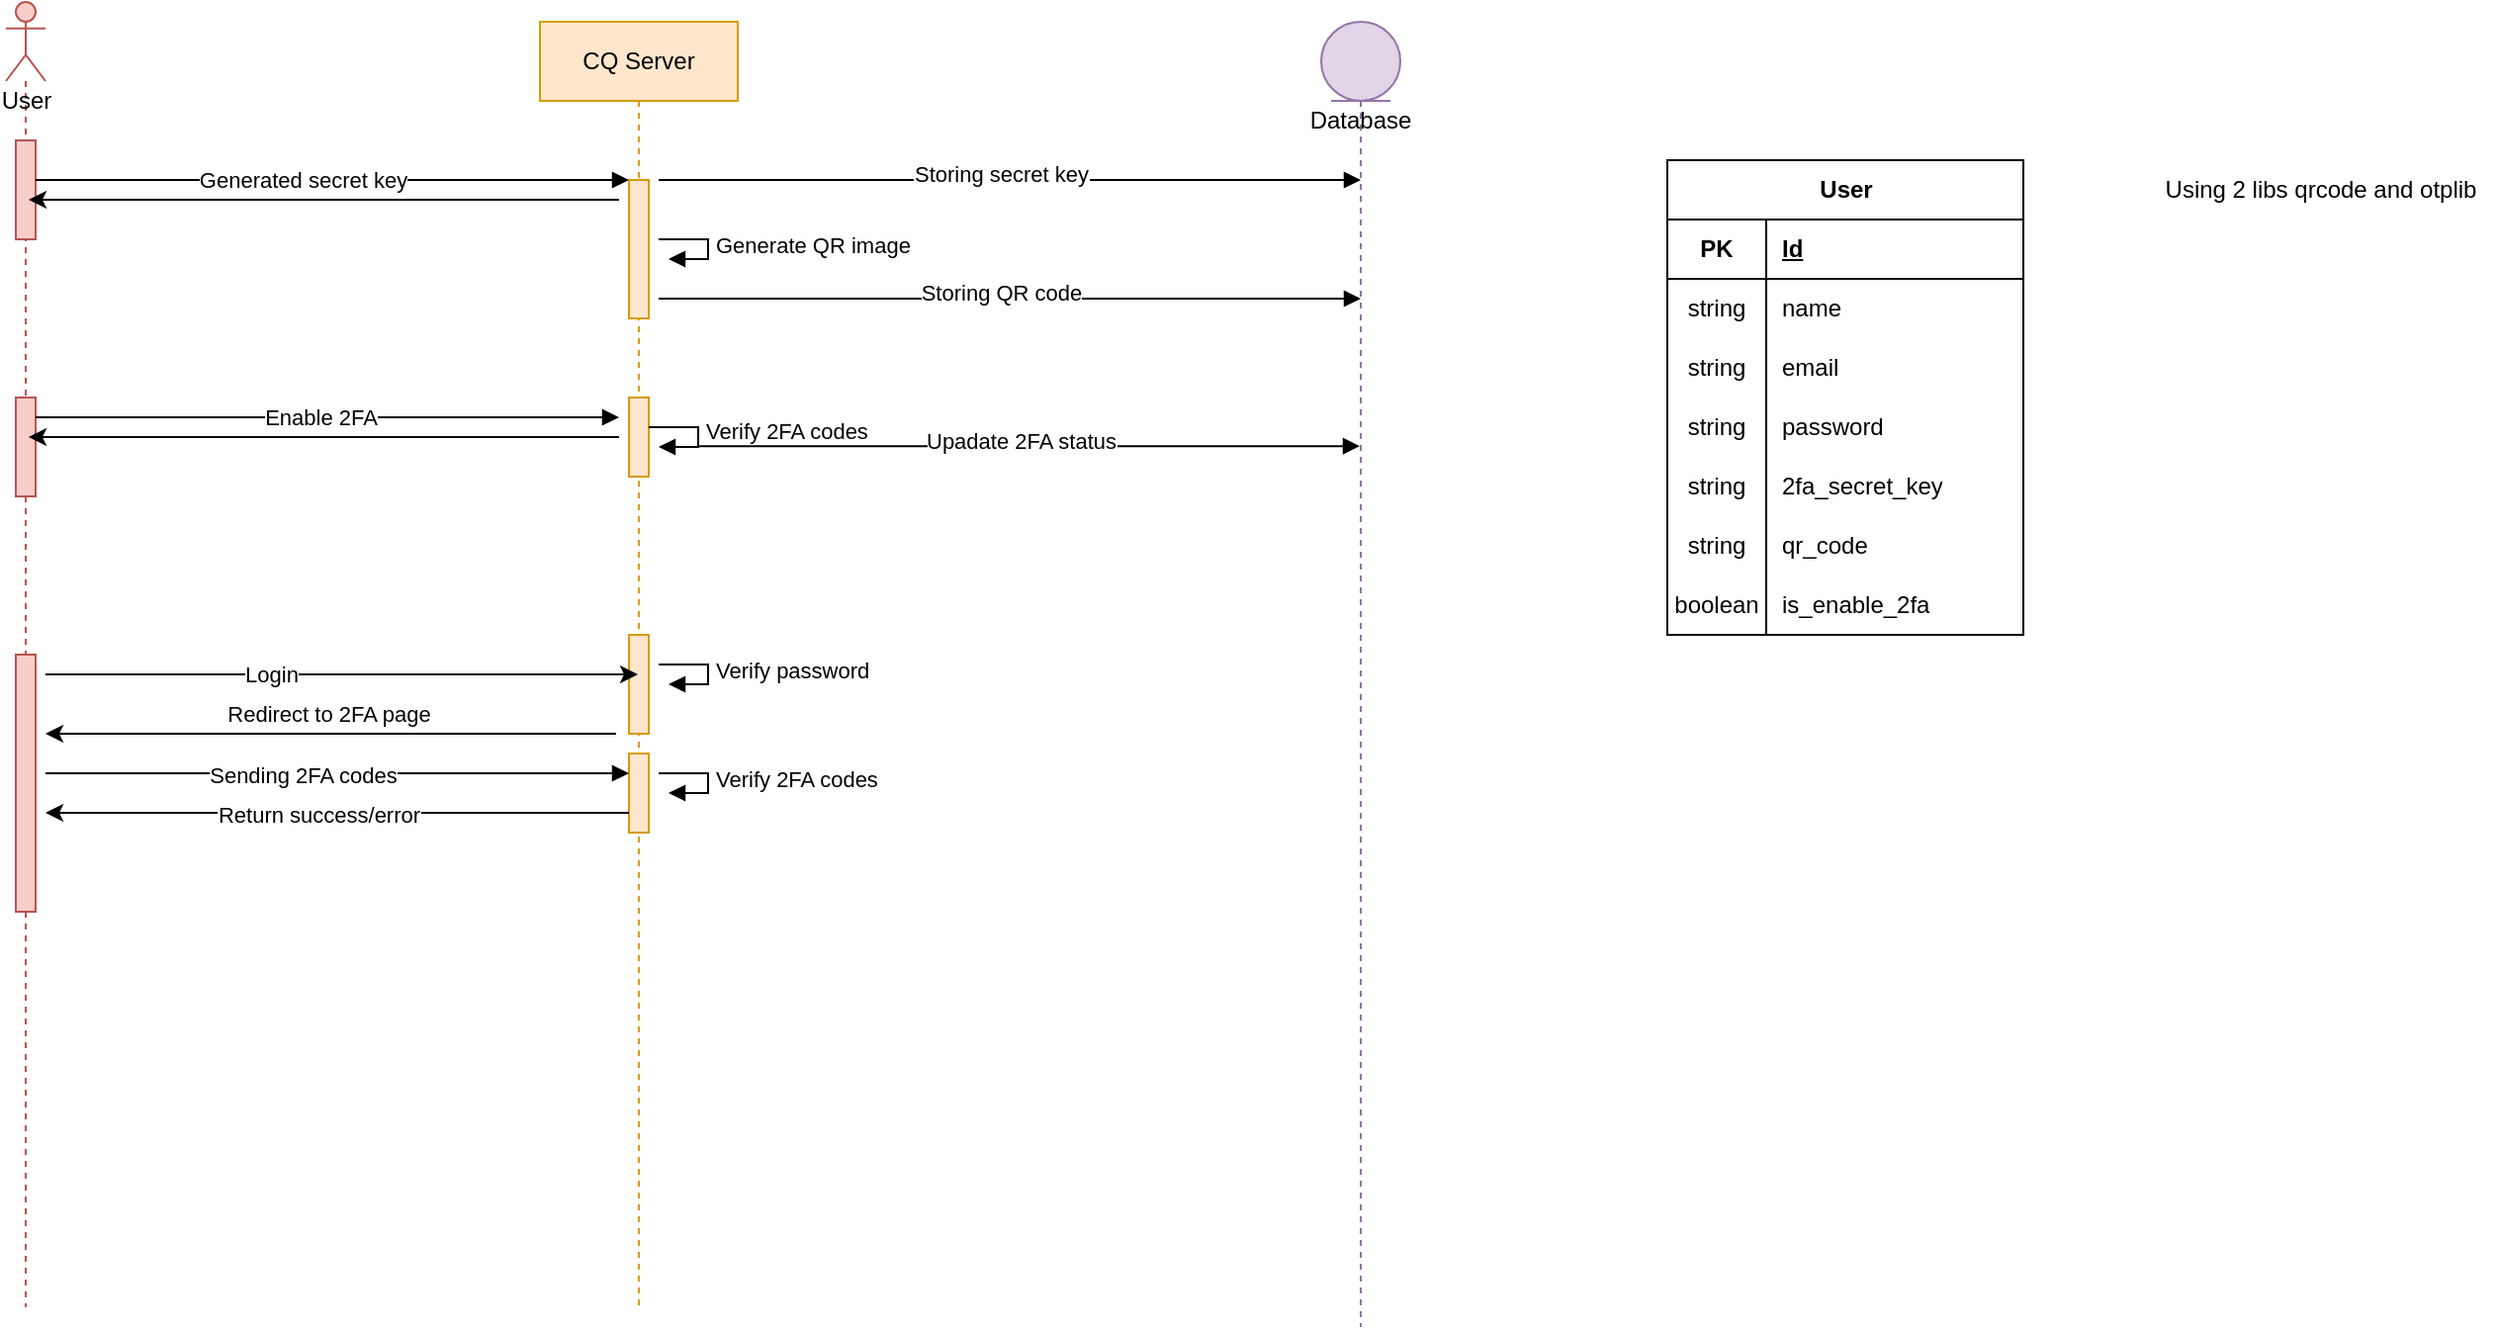 <mxfile version="24.7.6">
  <diagram name="Page-1" id="0Bnyg_5KxDAGfdB3GQrT">
    <mxGraphModel dx="2701" dy="924" grid="1" gridSize="10" guides="1" tooltips="1" connect="1" arrows="1" fold="1" page="1" pageScale="1" pageWidth="850" pageHeight="1100" math="0" shadow="0">
      <root>
        <mxCell id="0" />
        <mxCell id="1" parent="0" />
        <mxCell id="78_CdCyPFsRvzOvAjw7i-1" value="User" style="shape=umlLifeline;participant=umlActor;perimeter=lifelinePerimeter;html=1;container=1;collapsible=0;recursiveResize=0;verticalAlign=top;spacingTop=36;outlineConnect=0;size=40;fillColor=#f8cecc;strokeColor=#b85450;" vertex="1" parent="1">
          <mxGeometry x="-120" y="200" width="20" height="660" as="geometry" />
        </mxCell>
        <mxCell id="78_CdCyPFsRvzOvAjw7i-2" value="" style="html=1;points=[];perimeter=orthogonalPerimeter;fillColor=#f8cecc;strokeColor=#b85450;" vertex="1" parent="78_CdCyPFsRvzOvAjw7i-1">
          <mxGeometry x="5" y="70" width="10" height="50" as="geometry" />
        </mxCell>
        <mxCell id="78_CdCyPFsRvzOvAjw7i-56" value="" style="html=1;points=[];perimeter=orthogonalPerimeter;fillColor=#f8cecc;strokeColor=#b85450;" vertex="1" parent="78_CdCyPFsRvzOvAjw7i-1">
          <mxGeometry x="5" y="200" width="10" height="50" as="geometry" />
        </mxCell>
        <mxCell id="78_CdCyPFsRvzOvAjw7i-80" value="" style="html=1;points=[];perimeter=orthogonalPerimeter;fillColor=#f8cecc;strokeColor=#b85450;" vertex="1" parent="78_CdCyPFsRvzOvAjw7i-1">
          <mxGeometry x="5" y="330" width="10" height="130" as="geometry" />
        </mxCell>
        <mxCell id="78_CdCyPFsRvzOvAjw7i-3" value="CQ Server" style="shape=umlLifeline;perimeter=lifelinePerimeter;whiteSpace=wrap;html=1;container=1;collapsible=0;recursiveResize=0;outlineConnect=0;fillColor=#ffe6cc;strokeColor=#d79b00;" vertex="1" parent="1">
          <mxGeometry x="150" y="210" width="100" height="650" as="geometry" />
        </mxCell>
        <mxCell id="78_CdCyPFsRvzOvAjw7i-4" value="" style="html=1;points=[];perimeter=orthogonalPerimeter;fillColor=#ffe6cc;strokeColor=#d79b00;" vertex="1" parent="78_CdCyPFsRvzOvAjw7i-3">
          <mxGeometry x="45" y="80" width="10" height="70" as="geometry" />
        </mxCell>
        <mxCell id="78_CdCyPFsRvzOvAjw7i-61" value="" style="html=1;points=[];perimeter=orthogonalPerimeter;fillColor=#ffe6cc;strokeColor=#d79b00;" vertex="1" parent="78_CdCyPFsRvzOvAjw7i-3">
          <mxGeometry x="45" y="190" width="10" height="40" as="geometry" />
        </mxCell>
        <mxCell id="78_CdCyPFsRvzOvAjw7i-84" value="" style="html=1;points=[];perimeter=orthogonalPerimeter;fillColor=#ffe6cc;strokeColor=#d79b00;" vertex="1" parent="78_CdCyPFsRvzOvAjw7i-3">
          <mxGeometry x="45" y="310" width="10" height="50" as="geometry" />
        </mxCell>
        <mxCell id="78_CdCyPFsRvzOvAjw7i-92" value="Verify 2FA codes" style="edgeStyle=orthogonalEdgeStyle;html=1;align=left;spacingLeft=2;endArrow=block;rounded=0;entryX=1;entryY=0;" edge="1" parent="78_CdCyPFsRvzOvAjw7i-3">
          <mxGeometry x="-0.012" relative="1" as="geometry">
            <mxPoint x="55" y="205" as="sourcePoint" />
            <Array as="points">
              <mxPoint x="80" y="205" />
              <mxPoint x="80" y="215" />
            </Array>
            <mxPoint x="60" y="215" as="targetPoint" />
            <mxPoint as="offset" />
          </mxGeometry>
        </mxCell>
        <mxCell id="78_CdCyPFsRvzOvAjw7i-100" value="" style="html=1;points=[];perimeter=orthogonalPerimeter;fillColor=#ffe6cc;strokeColor=#d79b00;" vertex="1" parent="78_CdCyPFsRvzOvAjw7i-3">
          <mxGeometry x="45" y="370" width="10" height="40" as="geometry" />
        </mxCell>
        <mxCell id="78_CdCyPFsRvzOvAjw7i-101" value="" style="endArrow=classic;html=1;rounded=0;" edge="1" parent="78_CdCyPFsRvzOvAjw7i-3">
          <mxGeometry width="50" height="50" relative="1" as="geometry">
            <mxPoint x="45" y="400" as="sourcePoint" />
            <mxPoint x="-250" y="400" as="targetPoint" />
          </mxGeometry>
        </mxCell>
        <mxCell id="78_CdCyPFsRvzOvAjw7i-102" value="Return success/error" style="edgeLabel;html=1;align=center;verticalAlign=middle;resizable=0;points=[];" vertex="1" connectable="0" parent="78_CdCyPFsRvzOvAjw7i-101">
          <mxGeometry x="0.064" y="1" relative="1" as="geometry">
            <mxPoint as="offset" />
          </mxGeometry>
        </mxCell>
        <mxCell id="78_CdCyPFsRvzOvAjw7i-18" value="" style="html=1;verticalAlign=bottom;endArrow=block;entryX=0;entryY=0;rounded=0;" edge="1" parent="1" source="78_CdCyPFsRvzOvAjw7i-2" target="78_CdCyPFsRvzOvAjw7i-4">
          <mxGeometry relative="1" as="geometry">
            <mxPoint x="265" y="290" as="sourcePoint" />
          </mxGeometry>
        </mxCell>
        <mxCell id="78_CdCyPFsRvzOvAjw7i-22" value="Database" style="shape=umlLifeline;participant=umlEntity;perimeter=lifelinePerimeter;whiteSpace=wrap;html=1;container=1;collapsible=0;recursiveResize=0;verticalAlign=top;spacingTop=36;outlineConnect=0;fillColor=#e1d5e7;strokeColor=#9673a6;" vertex="1" parent="1">
          <mxGeometry x="545" y="210" width="40" height="660" as="geometry" />
        </mxCell>
        <mxCell id="78_CdCyPFsRvzOvAjw7i-32" value="" style="endArrow=classic;html=1;rounded=0;entryX=1.1;entryY=0.117;entryDx=0;entryDy=0;entryPerimeter=0;" edge="1" parent="1">
          <mxGeometry relative="1" as="geometry">
            <mxPoint x="190" y="300" as="sourcePoint" />
            <mxPoint x="-108.5" y="300.0" as="targetPoint" />
          </mxGeometry>
        </mxCell>
        <mxCell id="78_CdCyPFsRvzOvAjw7i-34" value="Generated secret key" style="edgeLabel;html=1;align=center;verticalAlign=middle;resizable=0;points=[];" vertex="1" connectable="0" parent="78_CdCyPFsRvzOvAjw7i-32">
          <mxGeometry x="0.019" y="1" relative="1" as="geometry">
            <mxPoint x="-8" y="-11" as="offset" />
          </mxGeometry>
        </mxCell>
        <mxCell id="78_CdCyPFsRvzOvAjw7i-49" value="" style="html=1;verticalAlign=bottom;endArrow=block;rounded=0;" edge="1" parent="1">
          <mxGeometry relative="1" as="geometry">
            <mxPoint x="210" y="290" as="sourcePoint" />
            <mxPoint x="565" y="290" as="targetPoint" />
          </mxGeometry>
        </mxCell>
        <mxCell id="78_CdCyPFsRvzOvAjw7i-50" value="Storing secret key" style="edgeLabel;html=1;align=center;verticalAlign=middle;resizable=0;points=[];" vertex="1" connectable="0" parent="78_CdCyPFsRvzOvAjw7i-49">
          <mxGeometry x="-0.025" y="3" relative="1" as="geometry">
            <mxPoint as="offset" />
          </mxGeometry>
        </mxCell>
        <mxCell id="78_CdCyPFsRvzOvAjw7i-70" value="Generate QR image" style="edgeStyle=orthogonalEdgeStyle;html=1;align=left;spacingLeft=2;endArrow=block;rounded=0;entryX=1;entryY=0;" edge="1" parent="1">
          <mxGeometry relative="1" as="geometry">
            <mxPoint x="210" y="320" as="sourcePoint" />
            <Array as="points">
              <mxPoint x="235" y="320" />
              <mxPoint x="235" y="330" />
            </Array>
            <mxPoint x="215" y="330" as="targetPoint" />
          </mxGeometry>
        </mxCell>
        <mxCell id="78_CdCyPFsRvzOvAjw7i-71" value="" style="html=1;verticalAlign=bottom;endArrow=block;rounded=0;" edge="1" parent="1">
          <mxGeometry relative="1" as="geometry">
            <mxPoint x="210" y="350" as="sourcePoint" />
            <mxPoint x="565" y="350" as="targetPoint" />
          </mxGeometry>
        </mxCell>
        <mxCell id="78_CdCyPFsRvzOvAjw7i-72" value="Storing QR code" style="edgeLabel;html=1;align=center;verticalAlign=middle;resizable=0;points=[];" vertex="1" connectable="0" parent="78_CdCyPFsRvzOvAjw7i-71">
          <mxGeometry x="-0.025" y="3" relative="1" as="geometry">
            <mxPoint as="offset" />
          </mxGeometry>
        </mxCell>
        <mxCell id="78_CdCyPFsRvzOvAjw7i-73" value="" style="html=1;verticalAlign=bottom;endArrow=block;rounded=0;" edge="1" parent="1">
          <mxGeometry relative="1" as="geometry">
            <mxPoint x="-105" y="410" as="sourcePoint" />
            <mxPoint x="190" y="410" as="targetPoint" />
          </mxGeometry>
        </mxCell>
        <mxCell id="78_CdCyPFsRvzOvAjw7i-74" value="" style="endArrow=classic;html=1;rounded=0;entryX=1.1;entryY=0.117;entryDx=0;entryDy=0;entryPerimeter=0;" edge="1" parent="1">
          <mxGeometry relative="1" as="geometry">
            <mxPoint x="190" y="420" as="sourcePoint" />
            <mxPoint x="-108.5" y="420.0" as="targetPoint" />
          </mxGeometry>
        </mxCell>
        <mxCell id="78_CdCyPFsRvzOvAjw7i-75" value="Enable 2FA" style="edgeLabel;html=1;align=center;verticalAlign=middle;resizable=0;points=[];" vertex="1" connectable="0" parent="78_CdCyPFsRvzOvAjw7i-74">
          <mxGeometry x="0.019" y="1" relative="1" as="geometry">
            <mxPoint x="1" y="-11" as="offset" />
          </mxGeometry>
        </mxCell>
        <mxCell id="78_CdCyPFsRvzOvAjw7i-78" value="" style="html=1;verticalAlign=bottom;endArrow=block;rounded=0;" edge="1" parent="1" target="78_CdCyPFsRvzOvAjw7i-22">
          <mxGeometry relative="1" as="geometry">
            <mxPoint x="230" y="424.6" as="sourcePoint" />
            <mxPoint x="545" y="424.6" as="targetPoint" />
          </mxGeometry>
        </mxCell>
        <mxCell id="78_CdCyPFsRvzOvAjw7i-79" value="Upadate 2FA status" style="edgeLabel;html=1;align=center;verticalAlign=middle;resizable=0;points=[];" vertex="1" connectable="0" parent="78_CdCyPFsRvzOvAjw7i-78">
          <mxGeometry x="-0.025" y="3" relative="1" as="geometry">
            <mxPoint as="offset" />
          </mxGeometry>
        </mxCell>
        <mxCell id="78_CdCyPFsRvzOvAjw7i-82" value="" style="endArrow=classic;html=1;rounded=0;" edge="1" parent="1" target="78_CdCyPFsRvzOvAjw7i-3">
          <mxGeometry width="50" height="50" relative="1" as="geometry">
            <mxPoint x="-100" y="540" as="sourcePoint" />
            <mxPoint x="-50" y="490" as="targetPoint" />
          </mxGeometry>
        </mxCell>
        <mxCell id="78_CdCyPFsRvzOvAjw7i-83" value="Login" style="edgeLabel;html=1;align=center;verticalAlign=middle;resizable=0;points=[];" vertex="1" connectable="0" parent="78_CdCyPFsRvzOvAjw7i-82">
          <mxGeometry x="-0.239" relative="1" as="geometry">
            <mxPoint as="offset" />
          </mxGeometry>
        </mxCell>
        <mxCell id="78_CdCyPFsRvzOvAjw7i-89" value="Verify password" style="edgeStyle=orthogonalEdgeStyle;html=1;align=left;spacingLeft=2;endArrow=block;rounded=0;entryX=1;entryY=0;" edge="1" parent="1">
          <mxGeometry relative="1" as="geometry">
            <mxPoint x="210" y="535" as="sourcePoint" />
            <Array as="points">
              <mxPoint x="235" y="535" />
              <mxPoint x="235" y="545" />
            </Array>
            <mxPoint x="215" y="545" as="targetPoint" />
          </mxGeometry>
        </mxCell>
        <mxCell id="78_CdCyPFsRvzOvAjw7i-90" value="" style="endArrow=classic;html=1;rounded=0;" edge="1" parent="1">
          <mxGeometry relative="1" as="geometry">
            <mxPoint x="188.5" y="570" as="sourcePoint" />
            <mxPoint x="-100" y="570" as="targetPoint" />
          </mxGeometry>
        </mxCell>
        <mxCell id="78_CdCyPFsRvzOvAjw7i-91" value="Redirect to 2FA page" style="edgeLabel;html=1;align=center;verticalAlign=middle;resizable=0;points=[];" vertex="1" connectable="0" parent="78_CdCyPFsRvzOvAjw7i-90">
          <mxGeometry x="0.019" y="1" relative="1" as="geometry">
            <mxPoint x="1" y="-11" as="offset" />
          </mxGeometry>
        </mxCell>
        <mxCell id="78_CdCyPFsRvzOvAjw7i-97" value="" style="html=1;verticalAlign=bottom;endArrow=block;rounded=0;" edge="1" parent="1">
          <mxGeometry relative="1" as="geometry">
            <mxPoint x="-100" y="590" as="sourcePoint" />
            <mxPoint x="195" y="590" as="targetPoint" />
          </mxGeometry>
        </mxCell>
        <mxCell id="78_CdCyPFsRvzOvAjw7i-98" value="Sending 2FA codes" style="edgeLabel;html=1;align=center;verticalAlign=middle;resizable=0;points=[];" vertex="1" connectable="0" parent="78_CdCyPFsRvzOvAjw7i-97">
          <mxGeometry x="-0.117" y="-1" relative="1" as="geometry">
            <mxPoint as="offset" />
          </mxGeometry>
        </mxCell>
        <mxCell id="78_CdCyPFsRvzOvAjw7i-99" value="Verify 2FA codes" style="edgeStyle=orthogonalEdgeStyle;html=1;align=left;spacingLeft=2;endArrow=block;rounded=0;entryX=1;entryY=0;" edge="1" parent="1">
          <mxGeometry relative="1" as="geometry">
            <mxPoint x="210" y="590" as="sourcePoint" />
            <Array as="points">
              <mxPoint x="235" y="590" />
              <mxPoint x="235" y="600" />
            </Array>
            <mxPoint x="215" y="600" as="targetPoint" />
          </mxGeometry>
        </mxCell>
        <mxCell id="78_CdCyPFsRvzOvAjw7i-104" value="User" style="shape=table;startSize=30;container=1;collapsible=1;childLayout=tableLayout;fixedRows=1;rowLines=0;fontStyle=1;align=center;resizeLast=1;html=1;" vertex="1" parent="1">
          <mxGeometry x="720" y="280" width="180" height="240" as="geometry" />
        </mxCell>
        <mxCell id="78_CdCyPFsRvzOvAjw7i-105" value="" style="shape=tableRow;horizontal=0;startSize=0;swimlaneHead=0;swimlaneBody=0;fillColor=none;collapsible=0;dropTarget=0;points=[[0,0.5],[1,0.5]];portConstraint=eastwest;top=0;left=0;right=0;bottom=1;" vertex="1" parent="78_CdCyPFsRvzOvAjw7i-104">
          <mxGeometry y="30" width="180" height="30" as="geometry" />
        </mxCell>
        <mxCell id="78_CdCyPFsRvzOvAjw7i-106" value="PK" style="shape=partialRectangle;connectable=0;fillColor=none;top=0;left=0;bottom=0;right=0;fontStyle=1;overflow=hidden;whiteSpace=wrap;html=1;" vertex="1" parent="78_CdCyPFsRvzOvAjw7i-105">
          <mxGeometry width="50" height="30" as="geometry">
            <mxRectangle width="50" height="30" as="alternateBounds" />
          </mxGeometry>
        </mxCell>
        <mxCell id="78_CdCyPFsRvzOvAjw7i-107" value="Id" style="shape=partialRectangle;connectable=0;fillColor=none;top=0;left=0;bottom=0;right=0;align=left;spacingLeft=6;fontStyle=5;overflow=hidden;whiteSpace=wrap;html=1;" vertex="1" parent="78_CdCyPFsRvzOvAjw7i-105">
          <mxGeometry x="50" width="130" height="30" as="geometry">
            <mxRectangle width="130" height="30" as="alternateBounds" />
          </mxGeometry>
        </mxCell>
        <mxCell id="78_CdCyPFsRvzOvAjw7i-108" value="" style="shape=tableRow;horizontal=0;startSize=0;swimlaneHead=0;swimlaneBody=0;fillColor=none;collapsible=0;dropTarget=0;points=[[0,0.5],[1,0.5]];portConstraint=eastwest;top=0;left=0;right=0;bottom=0;" vertex="1" parent="78_CdCyPFsRvzOvAjw7i-104">
          <mxGeometry y="60" width="180" height="30" as="geometry" />
        </mxCell>
        <mxCell id="78_CdCyPFsRvzOvAjw7i-109" value="string" style="shape=partialRectangle;connectable=0;fillColor=none;top=0;left=0;bottom=0;right=0;editable=1;overflow=hidden;whiteSpace=wrap;html=1;" vertex="1" parent="78_CdCyPFsRvzOvAjw7i-108">
          <mxGeometry width="50" height="30" as="geometry">
            <mxRectangle width="50" height="30" as="alternateBounds" />
          </mxGeometry>
        </mxCell>
        <mxCell id="78_CdCyPFsRvzOvAjw7i-110" value="name" style="shape=partialRectangle;connectable=0;fillColor=none;top=0;left=0;bottom=0;right=0;align=left;spacingLeft=6;overflow=hidden;whiteSpace=wrap;html=1;" vertex="1" parent="78_CdCyPFsRvzOvAjw7i-108">
          <mxGeometry x="50" width="130" height="30" as="geometry">
            <mxRectangle width="130" height="30" as="alternateBounds" />
          </mxGeometry>
        </mxCell>
        <mxCell id="78_CdCyPFsRvzOvAjw7i-111" value="" style="shape=tableRow;horizontal=0;startSize=0;swimlaneHead=0;swimlaneBody=0;fillColor=none;collapsible=0;dropTarget=0;points=[[0,0.5],[1,0.5]];portConstraint=eastwest;top=0;left=0;right=0;bottom=0;" vertex="1" parent="78_CdCyPFsRvzOvAjw7i-104">
          <mxGeometry y="90" width="180" height="30" as="geometry" />
        </mxCell>
        <mxCell id="78_CdCyPFsRvzOvAjw7i-112" value="string" style="shape=partialRectangle;connectable=0;fillColor=none;top=0;left=0;bottom=0;right=0;editable=1;overflow=hidden;whiteSpace=wrap;html=1;" vertex="1" parent="78_CdCyPFsRvzOvAjw7i-111">
          <mxGeometry width="50" height="30" as="geometry">
            <mxRectangle width="50" height="30" as="alternateBounds" />
          </mxGeometry>
        </mxCell>
        <mxCell id="78_CdCyPFsRvzOvAjw7i-113" value="email" style="shape=partialRectangle;connectable=0;fillColor=none;top=0;left=0;bottom=0;right=0;align=left;spacingLeft=6;overflow=hidden;whiteSpace=wrap;html=1;" vertex="1" parent="78_CdCyPFsRvzOvAjw7i-111">
          <mxGeometry x="50" width="130" height="30" as="geometry">
            <mxRectangle width="130" height="30" as="alternateBounds" />
          </mxGeometry>
        </mxCell>
        <mxCell id="78_CdCyPFsRvzOvAjw7i-114" value="" style="shape=tableRow;horizontal=0;startSize=0;swimlaneHead=0;swimlaneBody=0;fillColor=none;collapsible=0;dropTarget=0;points=[[0,0.5],[1,0.5]];portConstraint=eastwest;top=0;left=0;right=0;bottom=0;" vertex="1" parent="78_CdCyPFsRvzOvAjw7i-104">
          <mxGeometry y="120" width="180" height="30" as="geometry" />
        </mxCell>
        <mxCell id="78_CdCyPFsRvzOvAjw7i-115" value="string" style="shape=partialRectangle;connectable=0;fillColor=none;top=0;left=0;bottom=0;right=0;editable=1;overflow=hidden;whiteSpace=wrap;html=1;" vertex="1" parent="78_CdCyPFsRvzOvAjw7i-114">
          <mxGeometry width="50" height="30" as="geometry">
            <mxRectangle width="50" height="30" as="alternateBounds" />
          </mxGeometry>
        </mxCell>
        <mxCell id="78_CdCyPFsRvzOvAjw7i-116" value="password" style="shape=partialRectangle;connectable=0;fillColor=none;top=0;left=0;bottom=0;right=0;align=left;spacingLeft=6;overflow=hidden;whiteSpace=wrap;html=1;" vertex="1" parent="78_CdCyPFsRvzOvAjw7i-114">
          <mxGeometry x="50" width="130" height="30" as="geometry">
            <mxRectangle width="130" height="30" as="alternateBounds" />
          </mxGeometry>
        </mxCell>
        <mxCell id="78_CdCyPFsRvzOvAjw7i-117" value="" style="shape=tableRow;horizontal=0;startSize=0;swimlaneHead=0;swimlaneBody=0;fillColor=none;collapsible=0;dropTarget=0;points=[[0,0.5],[1,0.5]];portConstraint=eastwest;top=0;left=0;right=0;bottom=0;" vertex="1" parent="78_CdCyPFsRvzOvAjw7i-104">
          <mxGeometry y="150" width="180" height="30" as="geometry" />
        </mxCell>
        <mxCell id="78_CdCyPFsRvzOvAjw7i-118" value="string" style="shape=partialRectangle;connectable=0;fillColor=none;top=0;left=0;bottom=0;right=0;editable=1;overflow=hidden;whiteSpace=wrap;html=1;" vertex="1" parent="78_CdCyPFsRvzOvAjw7i-117">
          <mxGeometry width="50" height="30" as="geometry">
            <mxRectangle width="50" height="30" as="alternateBounds" />
          </mxGeometry>
        </mxCell>
        <mxCell id="78_CdCyPFsRvzOvAjw7i-119" value="2fa_secret_key" style="shape=partialRectangle;connectable=0;fillColor=none;top=0;left=0;bottom=0;right=0;align=left;spacingLeft=6;overflow=hidden;whiteSpace=wrap;html=1;" vertex="1" parent="78_CdCyPFsRvzOvAjw7i-117">
          <mxGeometry x="50" width="130" height="30" as="geometry">
            <mxRectangle width="130" height="30" as="alternateBounds" />
          </mxGeometry>
        </mxCell>
        <mxCell id="78_CdCyPFsRvzOvAjw7i-120" value="" style="shape=tableRow;horizontal=0;startSize=0;swimlaneHead=0;swimlaneBody=0;fillColor=none;collapsible=0;dropTarget=0;points=[[0,0.5],[1,0.5]];portConstraint=eastwest;top=0;left=0;right=0;bottom=0;" vertex="1" parent="78_CdCyPFsRvzOvAjw7i-104">
          <mxGeometry y="180" width="180" height="30" as="geometry" />
        </mxCell>
        <mxCell id="78_CdCyPFsRvzOvAjw7i-121" value="string" style="shape=partialRectangle;connectable=0;fillColor=none;top=0;left=0;bottom=0;right=0;editable=1;overflow=hidden;whiteSpace=wrap;html=1;" vertex="1" parent="78_CdCyPFsRvzOvAjw7i-120">
          <mxGeometry width="50" height="30" as="geometry">
            <mxRectangle width="50" height="30" as="alternateBounds" />
          </mxGeometry>
        </mxCell>
        <mxCell id="78_CdCyPFsRvzOvAjw7i-122" value="qr_code" style="shape=partialRectangle;connectable=0;fillColor=none;top=0;left=0;bottom=0;right=0;align=left;spacingLeft=6;overflow=hidden;whiteSpace=wrap;html=1;" vertex="1" parent="78_CdCyPFsRvzOvAjw7i-120">
          <mxGeometry x="50" width="130" height="30" as="geometry">
            <mxRectangle width="130" height="30" as="alternateBounds" />
          </mxGeometry>
        </mxCell>
        <mxCell id="78_CdCyPFsRvzOvAjw7i-126" value="" style="shape=tableRow;horizontal=0;startSize=0;swimlaneHead=0;swimlaneBody=0;fillColor=none;collapsible=0;dropTarget=0;points=[[0,0.5],[1,0.5]];portConstraint=eastwest;top=0;left=0;right=0;bottom=0;" vertex="1" parent="78_CdCyPFsRvzOvAjw7i-104">
          <mxGeometry y="210" width="180" height="30" as="geometry" />
        </mxCell>
        <mxCell id="78_CdCyPFsRvzOvAjw7i-127" value="boolean" style="shape=partialRectangle;connectable=0;fillColor=none;top=0;left=0;bottom=0;right=0;editable=1;overflow=hidden;whiteSpace=wrap;html=1;" vertex="1" parent="78_CdCyPFsRvzOvAjw7i-126">
          <mxGeometry width="50" height="30" as="geometry">
            <mxRectangle width="50" height="30" as="alternateBounds" />
          </mxGeometry>
        </mxCell>
        <mxCell id="78_CdCyPFsRvzOvAjw7i-128" value="is_enable_2fa" style="shape=partialRectangle;connectable=0;fillColor=none;top=0;left=0;bottom=0;right=0;align=left;spacingLeft=6;overflow=hidden;whiteSpace=wrap;html=1;" vertex="1" parent="78_CdCyPFsRvzOvAjw7i-126">
          <mxGeometry x="50" width="130" height="30" as="geometry">
            <mxRectangle width="130" height="30" as="alternateBounds" />
          </mxGeometry>
        </mxCell>
        <mxCell id="78_CdCyPFsRvzOvAjw7i-129" value="Using 2 libs qrcode and otplib" style="text;html=1;align=center;verticalAlign=middle;resizable=0;points=[];autosize=1;strokeColor=none;fillColor=none;" vertex="1" parent="1">
          <mxGeometry x="960" y="280" width="180" height="30" as="geometry" />
        </mxCell>
      </root>
    </mxGraphModel>
  </diagram>
</mxfile>
